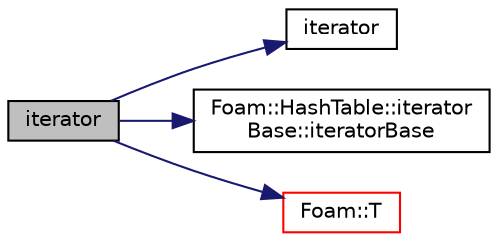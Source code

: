 digraph "iterator"
{
  bgcolor="transparent";
  edge [fontname="Helvetica",fontsize="10",labelfontname="Helvetica",labelfontsize="10"];
  node [fontname="Helvetica",fontsize="10",shape=record];
  rankdir="LR";
  Node4 [label="iterator",height=0.2,width=0.4,color="black", fillcolor="grey75", style="filled", fontcolor="black"];
  Node4 -> Node5 [color="midnightblue",fontsize="10",style="solid",fontname="Helvetica"];
  Node5 [label="iterator",height=0.2,width=0.4,color="black",URL="$a26865.html#a67d652c2433cf9217ed2a1485092fdd1",tooltip="Construct null (end iterator) "];
  Node4 -> Node6 [color="midnightblue",fontsize="10",style="solid",fontname="Helvetica"];
  Node6 [label="Foam::HashTable::iterator\lBase::iteratorBase",height=0.2,width=0.4,color="black",URL="$a26861.html#aaac009feacc7795b6481cb8fc6a6571e",tooltip="Construct null - equivalent to an &#39;end&#39; position. "];
  Node4 -> Node7 [color="midnightblue",fontsize="10",style="solid",fontname="Helvetica"];
  Node7 [label="Foam::T",height=0.2,width=0.4,color="red",URL="$a21851.html#ae57fda0abb14bb0944947c463c6e09d4"];
}
